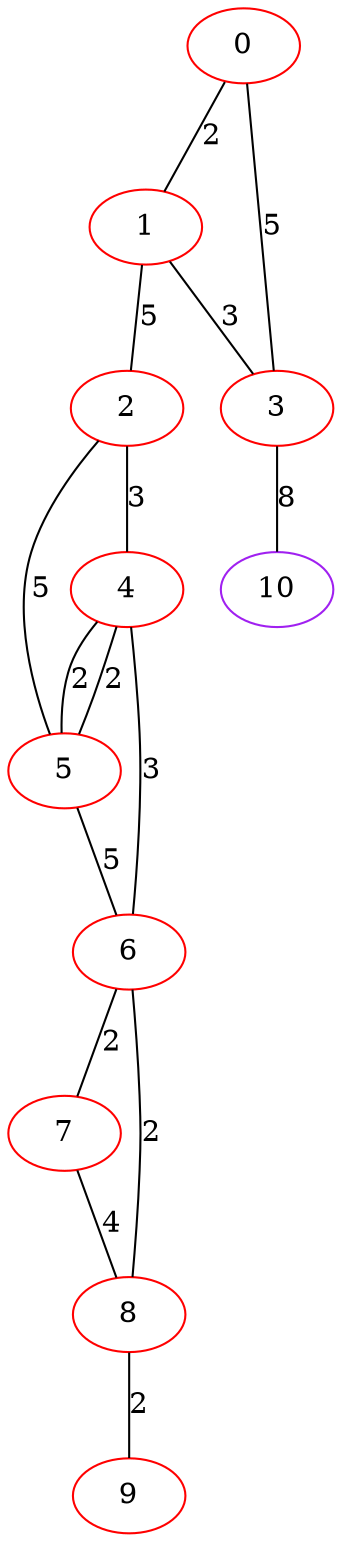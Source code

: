 graph "" {
0 [color=red, weight=1];
1 [color=red, weight=1];
2 [color=red, weight=1];
3 [color=red, weight=1];
4 [color=red, weight=1];
5 [color=red, weight=1];
6 [color=red, weight=1];
7 [color=red, weight=1];
8 [color=red, weight=1];
9 [color=red, weight=1];
10 [color=purple, weight=4];
0 -- 1  [key=0, label=2];
0 -- 3  [key=0, label=5];
1 -- 2  [key=0, label=5];
1 -- 3  [key=0, label=3];
2 -- 4  [key=0, label=3];
2 -- 5  [key=0, label=5];
3 -- 10  [key=0, label=8];
4 -- 5  [key=0, label=2];
4 -- 5  [key=1, label=2];
4 -- 6  [key=0, label=3];
5 -- 6  [key=0, label=5];
6 -- 8  [key=0, label=2];
6 -- 7  [key=0, label=2];
7 -- 8  [key=0, label=4];
8 -- 9  [key=0, label=2];
}

